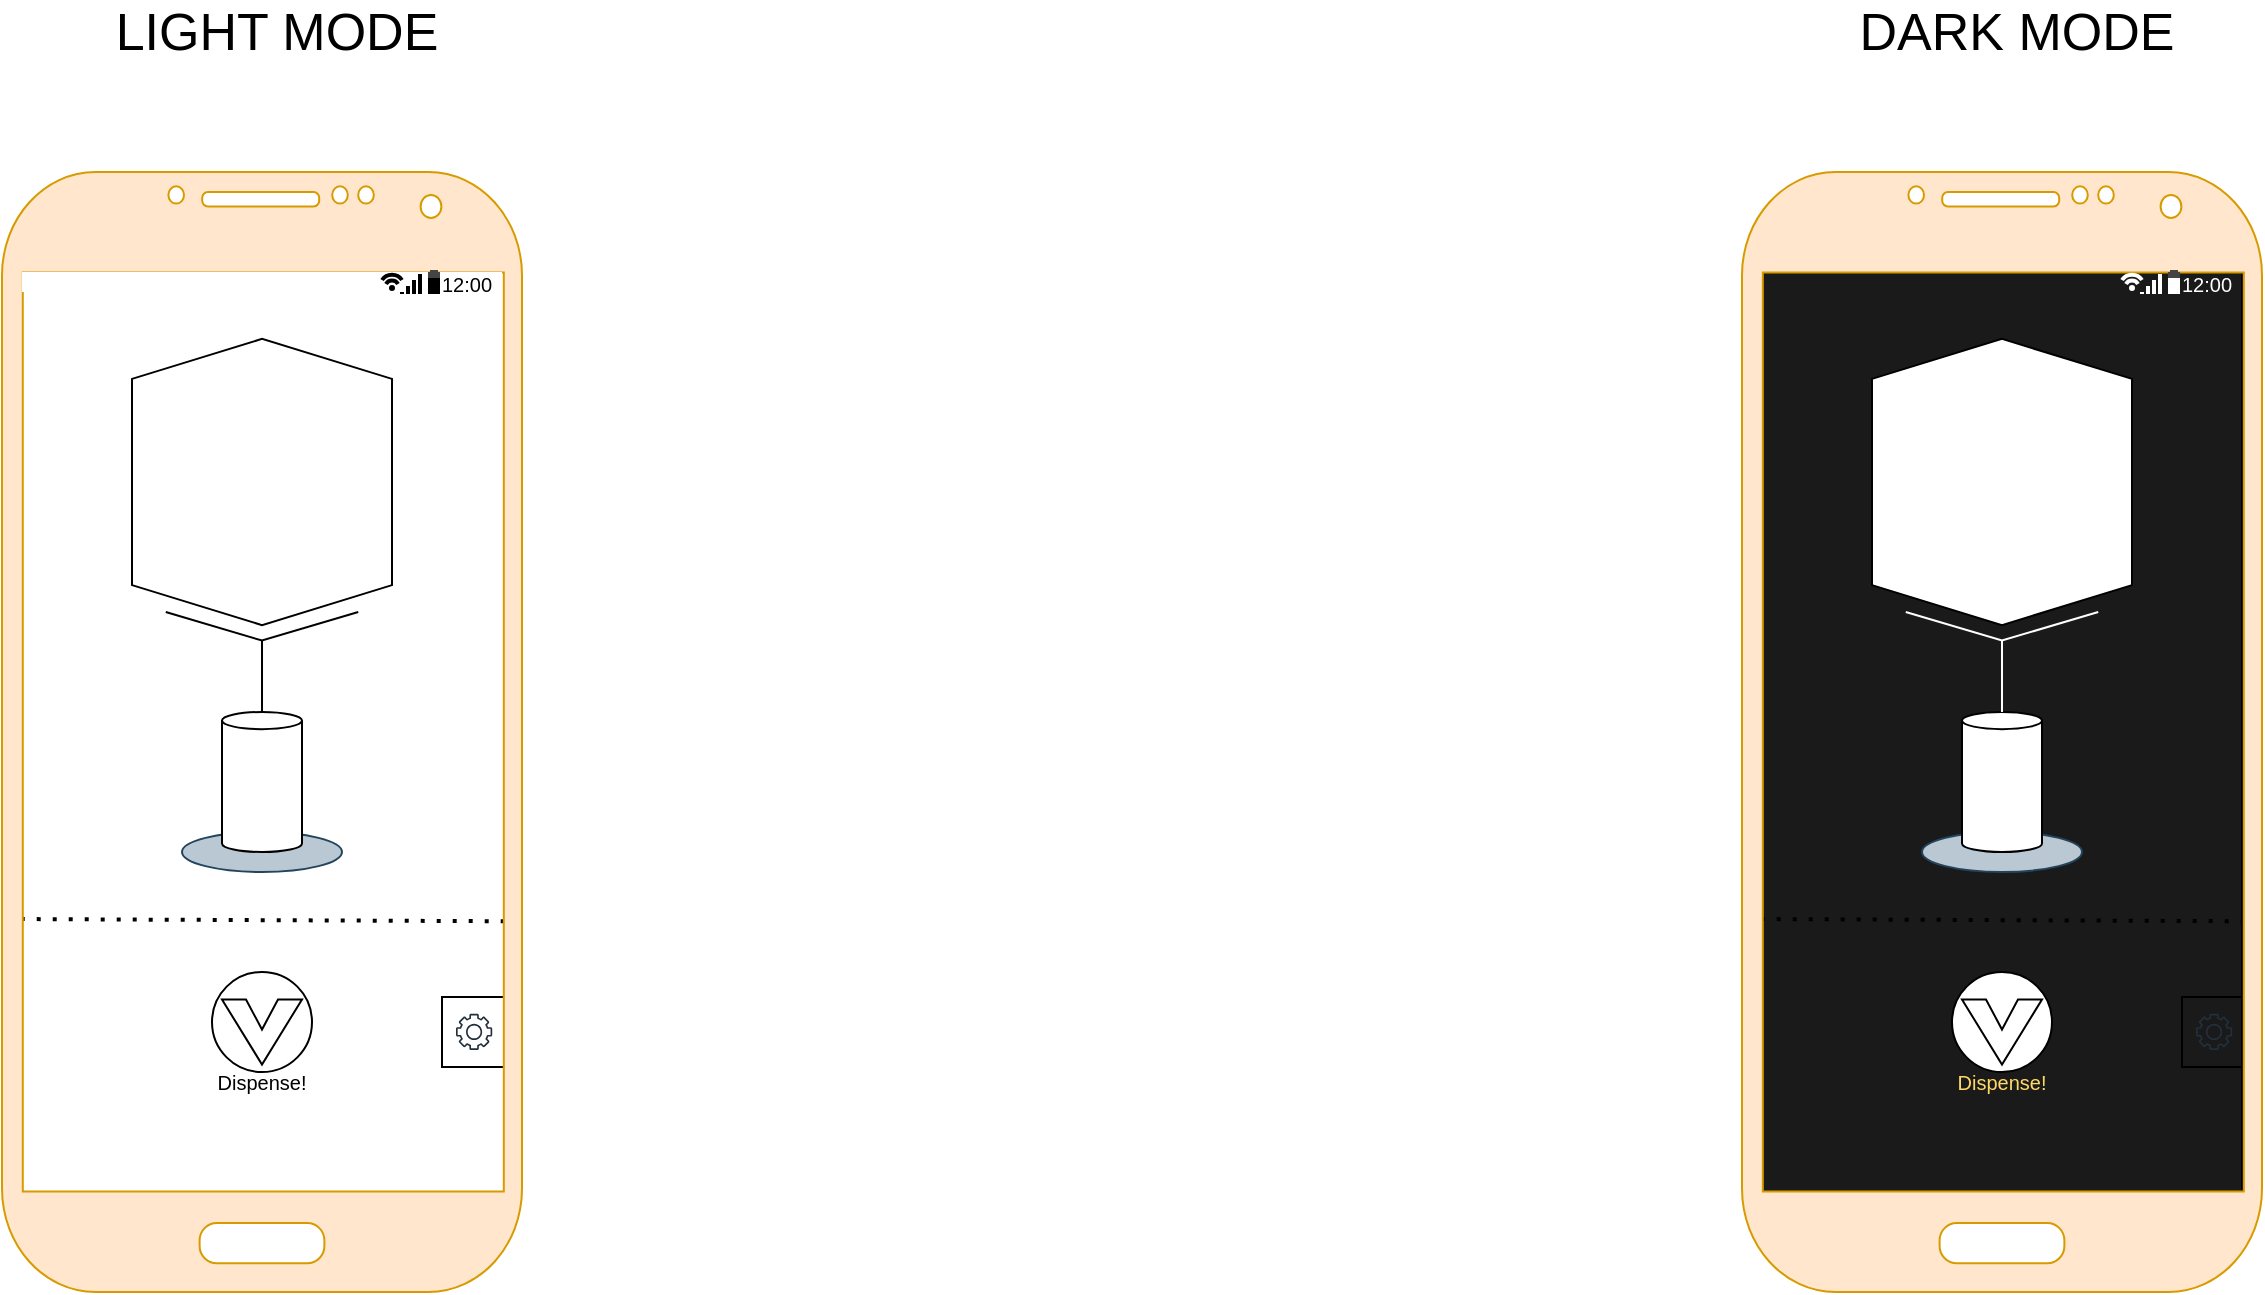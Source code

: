 <mxfile version="15.8.3" type="device"><diagram id="lwYAOX1PbPyq9vyXMKwj" name="Page-1"><mxGraphModel dx="1621" dy="934" grid="1" gridSize="10" guides="1" tooltips="1" connect="1" arrows="1" fold="1" page="1" pageScale="1" pageWidth="850" pageHeight="1100" math="0" shadow="0"><root><mxCell id="0"/><mxCell id="1" parent="0"/><mxCell id="GKV3YDjxb3P25gx01VBa-72" value="" style="whiteSpace=wrap;html=1;labelBackgroundColor=#000000;fontSize=26;fillColor=#1A1A1A;gradientColor=none;" vertex="1" parent="1"><mxGeometry x="1170" y="140" width="240" height="460" as="geometry"/></mxCell><mxCell id="GKV3YDjxb3P25gx01VBa-6" value="" style="ellipse;whiteSpace=wrap;html=1;aspect=fixed;gradientColor=none;rounded=0;" vertex="1" parent="1"><mxGeometry x="395" y="490" width="50" height="50" as="geometry"/></mxCell><mxCell id="GKV3YDjxb3P25gx01VBa-7" value="" style="html=1;shadow=0;dashed=0;align=center;verticalAlign=middle;shape=mxgraph.arrows2.arrow;dy=0.6;dx=40;notch=15;fontSize=26;gradientColor=none;rotation=90;rounded=0;" vertex="1" parent="1"><mxGeometry x="403.75" y="500" width="32.5" height="40" as="geometry"/></mxCell><mxCell id="GKV3YDjxb3P25gx01VBa-11" value="" style="endArrow=none;dashed=1;html=1;dashPattern=1 3;strokeWidth=2;fontSize=26;entryX=0.976;entryY=0.669;entryDx=0;entryDy=0;entryPerimeter=0;exitX=0.036;exitY=0.667;exitDx=0;exitDy=0;exitPerimeter=0;rounded=0;" edge="1" parent="1" source="GKV3YDjxb3P25gx01VBa-3" target="GKV3YDjxb3P25gx01VBa-3"><mxGeometry width="50" height="50" relative="1" as="geometry"><mxPoint x="320" y="500" as="sourcePoint"/><mxPoint x="370" y="450" as="targetPoint"/><Array as="points"/></mxGeometry></mxCell><mxCell id="GKV3YDjxb3P25gx01VBa-24" value="" style="whiteSpace=wrap;html=1;fontSize=10;gradientColor=none;rounded=0;" vertex="1" parent="1"><mxGeometry x="510" y="502.5" width="38.22" height="35" as="geometry"/></mxCell><mxCell id="GKV3YDjxb3P25gx01VBa-15" value="" style="ellipse;whiteSpace=wrap;html=1;fontSize=10;fillColor=#bac8d3;strokeColor=#23445d;rounded=0;" vertex="1" parent="1"><mxGeometry x="380" y="420" width="80" height="20" as="geometry"/></mxCell><mxCell id="GKV3YDjxb3P25gx01VBa-3" value="" style="verticalLabelPosition=bottom;verticalAlign=top;html=1;shadow=0;dashed=0;strokeWidth=1;shape=mxgraph.android.phone2;fillColor=#ffe6cc;strokeColor=#d79b00;rounded=0;" vertex="1" parent="1"><mxGeometry x="290" y="90" width="260" height="560" as="geometry"/></mxCell><mxCell id="GKV3YDjxb3P25gx01VBa-13" value="Dispense!" style="text;html=1;strokeColor=none;fillColor=none;align=center;verticalAlign=middle;whiteSpace=wrap;fontSize=10;rounded=0;" vertex="1" parent="1"><mxGeometry x="390" y="530" width="60" height="30" as="geometry"/></mxCell><mxCell id="GKV3YDjxb3P25gx01VBa-14" value="" style="shape=cylinder3;whiteSpace=wrap;html=1;boundedLbl=1;backgroundOutline=1;size=4.286;fontSize=10;rounded=0;" vertex="1" parent="1"><mxGeometry x="400" y="360" width="40" height="70" as="geometry"/></mxCell><mxCell id="GKV3YDjxb3P25gx01VBa-21" value="" style="shape=mxgraph.pid.fittings.funnel;html=1;pointerEvents=1;align=center;verticalLabelPosition=bottom;verticalAlign=top;dashed=0;fontSize=10;gradientColor=none;rounded=0;" vertex="1" parent="1"><mxGeometry x="371.88" y="310" width="96.25" height="50" as="geometry"/></mxCell><mxCell id="GKV3YDjxb3P25gx01VBa-22" value="" style="shape=hexagon;perimeter=hexagonPerimeter2;whiteSpace=wrap;html=1;fixedSize=1;fontSize=10;gradientColor=none;rotation=-90;rounded=0;" vertex="1" parent="1"><mxGeometry x="348.44" y="180" width="143.12" height="130" as="geometry"/></mxCell><mxCell id="GKV3YDjxb3P25gx01VBa-23" value="" style="sketch=0;outlineConnect=0;fontColor=#232F3E;gradientColor=none;fillColor=#232F3D;strokeColor=none;dashed=0;verticalLabelPosition=bottom;verticalAlign=top;align=center;html=1;fontSize=12;fontStyle=0;aspect=fixed;pointerEvents=1;shape=mxgraph.aws4.gear;rounded=0;" vertex="1" parent="1"><mxGeometry x="517" y="510.89" width="18.11" height="18.11" as="geometry"/></mxCell><mxCell id="GKV3YDjxb3P25gx01VBa-57" value="" style="strokeWidth=1;html=1;shadow=0;dashed=0;shape=mxgraph.android.statusBar;align=center;fontSize=10;sketch=0;rounded=0;" vertex="1" parent="1"><mxGeometry x="300" y="140" width="240" height="10" as="geometry"/></mxCell><mxCell id="GKV3YDjxb3P25gx01VBa-58" value="" style="ellipse;whiteSpace=wrap;html=1;aspect=fixed;gradientColor=none;rounded=0;" vertex="1" parent="1"><mxGeometry x="1265" y="490" width="50" height="50" as="geometry"/></mxCell><mxCell id="GKV3YDjxb3P25gx01VBa-59" value="" style="html=1;shadow=0;dashed=0;align=center;verticalAlign=middle;shape=mxgraph.arrows2.arrow;dy=0.6;dx=40;notch=15;fontSize=26;gradientColor=none;rotation=90;rounded=0;" vertex="1" parent="1"><mxGeometry x="1273.75" y="500" width="32.5" height="40" as="geometry"/></mxCell><mxCell id="GKV3YDjxb3P25gx01VBa-60" value="" style="endArrow=none;dashed=1;html=1;dashPattern=1 3;strokeWidth=2;fontSize=26;entryX=0.976;entryY=0.669;entryDx=0;entryDy=0;entryPerimeter=0;exitX=0.036;exitY=0.667;exitDx=0;exitDy=0;exitPerimeter=0;rounded=0;" edge="1" parent="1" source="GKV3YDjxb3P25gx01VBa-63" target="GKV3YDjxb3P25gx01VBa-63"><mxGeometry width="50" height="50" relative="1" as="geometry"><mxPoint x="1190" y="500" as="sourcePoint"/><mxPoint x="1240" y="450" as="targetPoint"/><Array as="points"/></mxGeometry></mxCell><mxCell id="GKV3YDjxb3P25gx01VBa-61" value="" style="whiteSpace=wrap;html=1;fontSize=10;gradientColor=none;rounded=0;fillColor=none;strokeColor=default;" vertex="1" parent="1"><mxGeometry x="1380" y="502.5" width="38.22" height="35" as="geometry"/></mxCell><mxCell id="GKV3YDjxb3P25gx01VBa-62" value="" style="ellipse;whiteSpace=wrap;html=1;fontSize=10;fillColor=#bac8d3;strokeColor=#23445d;rounded=0;" vertex="1" parent="1"><mxGeometry x="1250" y="420" width="80" height="20" as="geometry"/></mxCell><mxCell id="GKV3YDjxb3P25gx01VBa-63" value="" style="verticalLabelPosition=bottom;verticalAlign=top;html=1;shadow=0;dashed=0;strokeWidth=1;shape=mxgraph.android.phone2;rounded=0;labelBackgroundColor=#000000;fillColor=#ffe6cc;strokeColor=#d79b00;" vertex="1" parent="1"><mxGeometry x="1160" y="90" width="260" height="560" as="geometry"/></mxCell><mxCell id="GKV3YDjxb3P25gx01VBa-64" value="Dispense!" style="text;html=1;strokeColor=none;fillColor=none;align=center;verticalAlign=middle;whiteSpace=wrap;fontSize=10;rounded=0;fontColor=#FFD966;" vertex="1" parent="1"><mxGeometry x="1260" y="530" width="60" height="30" as="geometry"/></mxCell><mxCell id="GKV3YDjxb3P25gx01VBa-65" value="" style="shape=cylinder3;whiteSpace=wrap;html=1;boundedLbl=1;backgroundOutline=1;size=4.286;fontSize=10;rounded=0;" vertex="1" parent="1"><mxGeometry x="1270" y="360" width="40" height="70" as="geometry"/></mxCell><mxCell id="GKV3YDjxb3P25gx01VBa-66" value="" style="shape=mxgraph.pid.fittings.funnel;html=1;pointerEvents=1;align=center;verticalLabelPosition=bottom;verticalAlign=top;dashed=0;fontSize=10;gradientColor=none;rounded=0;strokeColor=#FFFFFF;" vertex="1" parent="1"><mxGeometry x="1241.88" y="310" width="96.25" height="50" as="geometry"/></mxCell><mxCell id="GKV3YDjxb3P25gx01VBa-67" value="" style="shape=hexagon;perimeter=hexagonPerimeter2;whiteSpace=wrap;html=1;fixedSize=1;fontSize=10;gradientColor=none;rotation=-90;rounded=0;" vertex="1" parent="1"><mxGeometry x="1218.44" y="180" width="143.12" height="130" as="geometry"/></mxCell><mxCell id="GKV3YDjxb3P25gx01VBa-68" value="" style="sketch=0;outlineConnect=0;fontColor=#232F3E;gradientColor=none;fillColor=#232F3D;strokeColor=none;dashed=0;verticalLabelPosition=bottom;verticalAlign=top;align=center;html=1;fontSize=12;fontStyle=0;aspect=fixed;pointerEvents=1;shape=mxgraph.aws4.gear;rounded=0;" vertex="1" parent="1"><mxGeometry x="1387" y="510.89" width="18.11" height="18.11" as="geometry"/></mxCell><mxCell id="GKV3YDjxb3P25gx01VBa-69" value="" style="strokeWidth=1;html=1;shadow=0;dashed=0;shape=mxgraph.android.statusBar;align=center;fillColor=none;strokeColor=#ffffff;fontColor=#ffffff;fontSize=10;sketch=0;rounded=0;" vertex="1" parent="1"><mxGeometry x="1170" y="140" width="240" height="10" as="geometry"/></mxCell><mxCell id="GKV3YDjxb3P25gx01VBa-70" value="&lt;span style=&quot;font-size: 26px&quot;&gt;LIGHT MODE&lt;/span&gt;" style="text;html=1;align=center;verticalAlign=middle;resizable=0;points=[];autosize=1;strokeColor=none;fillColor=none;fontSize=10;" vertex="1" parent="1"><mxGeometry x="337" y="10" width="180" height="20" as="geometry"/></mxCell><mxCell id="GKV3YDjxb3P25gx01VBa-71" value="&lt;span style=&quot;font-size: 26px&quot;&gt;DARK MODE&lt;/span&gt;" style="text;html=1;align=center;verticalAlign=middle;resizable=0;points=[];autosize=1;strokeColor=none;fillColor=none;fontSize=10;" vertex="1" parent="1"><mxGeometry x="1212" y="10" width="170" height="20" as="geometry"/></mxCell></root></mxGraphModel></diagram></mxfile>